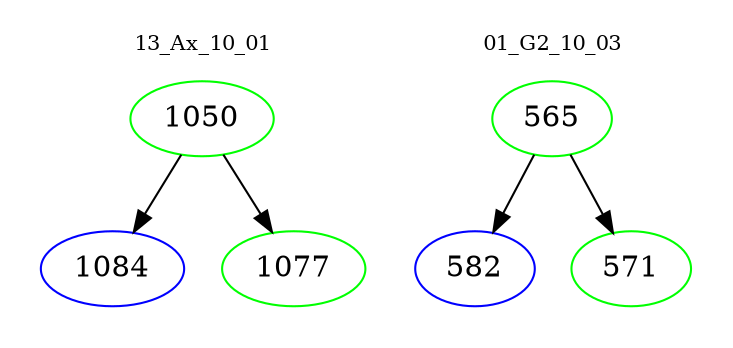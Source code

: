 digraph{
subgraph cluster_0 {
color = white
label = "13_Ax_10_01";
fontsize=10;
T0_1050 [label="1050", color="green"]
T0_1050 -> T0_1084 [color="black"]
T0_1084 [label="1084", color="blue"]
T0_1050 -> T0_1077 [color="black"]
T0_1077 [label="1077", color="green"]
}
subgraph cluster_1 {
color = white
label = "01_G2_10_03";
fontsize=10;
T1_565 [label="565", color="green"]
T1_565 -> T1_582 [color="black"]
T1_582 [label="582", color="blue"]
T1_565 -> T1_571 [color="black"]
T1_571 [label="571", color="green"]
}
}
